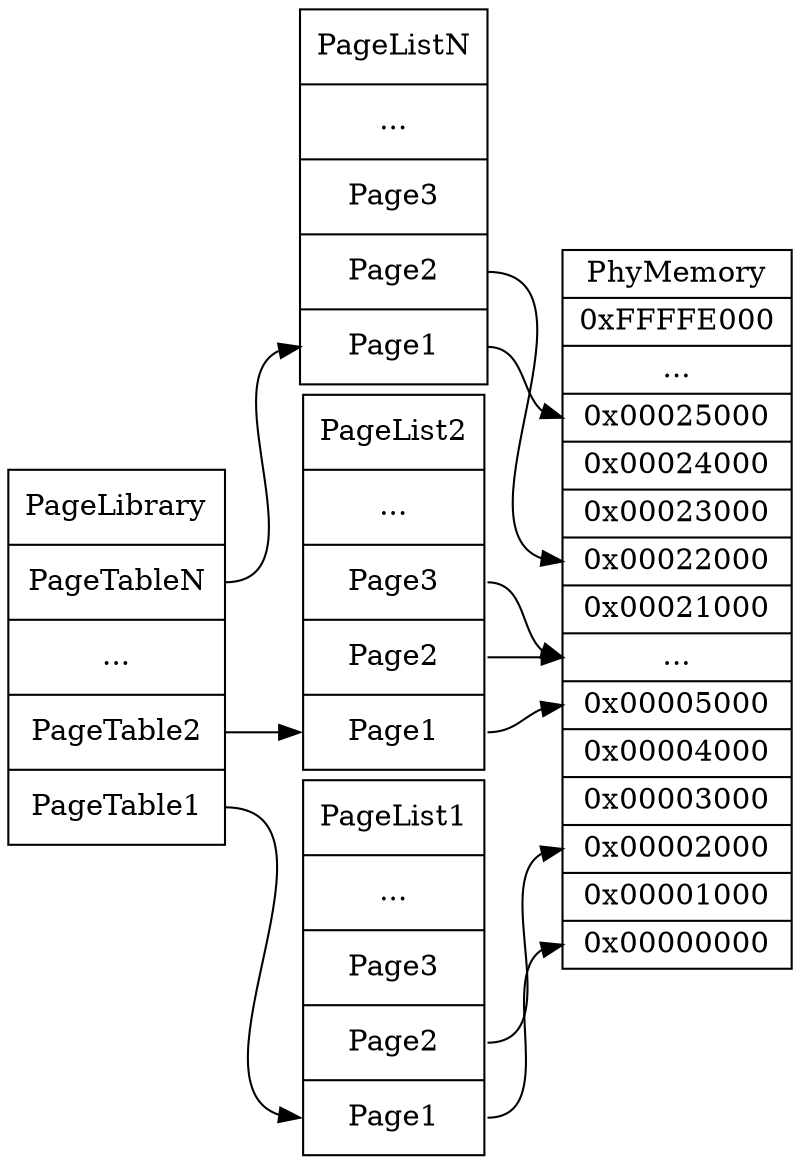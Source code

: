 
digraph G {
nodesep=.05;
rankdir=LR;
node [shape=record,width=.1,height=.1];
nodePhyMemory [label = "<f> PhyMemory
                | <f0> 0xFFFFE000 
                | <f1> ... 
                | <f2> 0x00025000 
                | <f3> 0x00024000 
                | <f4> 0x00023000 
                | <f5> 0x00022000
                | <f6> 0x00021000 
                | <f7> ...
                | <f8> 0x00005000 
                | <f9> 0x00004000
                | <f10> 0x00003000 
                | <f11> 0x00002000
                | <f12> 0x00001000 
                | <f13> 0x00000000
                ",height=2.5];

nodeList1 [label = "<f> PageList1
                    | <f3> ... 
                    | <f2> Page3 
                    | <f1> Page2 
                    | <f0> Page1 
                ",height=2.5];

nodeList2 [label = "<f> PageList2
                    | <f3> ... 
                    | <f2> Page3 
                    | <f1> Page2 
                    | <f0> Page1 
                ",height=2.5];

nodeListN [label = "<f> PageListN
                    | <f3> ... 
                    | <f2> Page3 
                    | <f1> Page2 
                    | <f0> Page1 
                ",height=2.5];

nodeLibrary [label = "<f> PageLibrary
                | <f0> PageTableN 
                | <f1> ... 
                | <f2> PageTable2 
                | <f3> PageTable1 
                ",height=2.5];

nodeLibrary:f3 -> nodeList1:f0;
nodeLibrary:f2 -> nodeList2:f0;
nodeLibrary:f0 -> nodeListN:f0;

nodeList1:f0 -> nodePhyMemory:f13
nodeList1:f1 -> nodePhyMemory:f11

nodeList2:f0 -> nodePhyMemory:f8
nodeList2:f1 -> nodePhyMemory:f7
nodeList2:f2 -> nodePhyMemory:f7

nodeListN:f0 -> nodePhyMemory:f2
nodeListN:f1 -> nodePhyMemory:f5
}